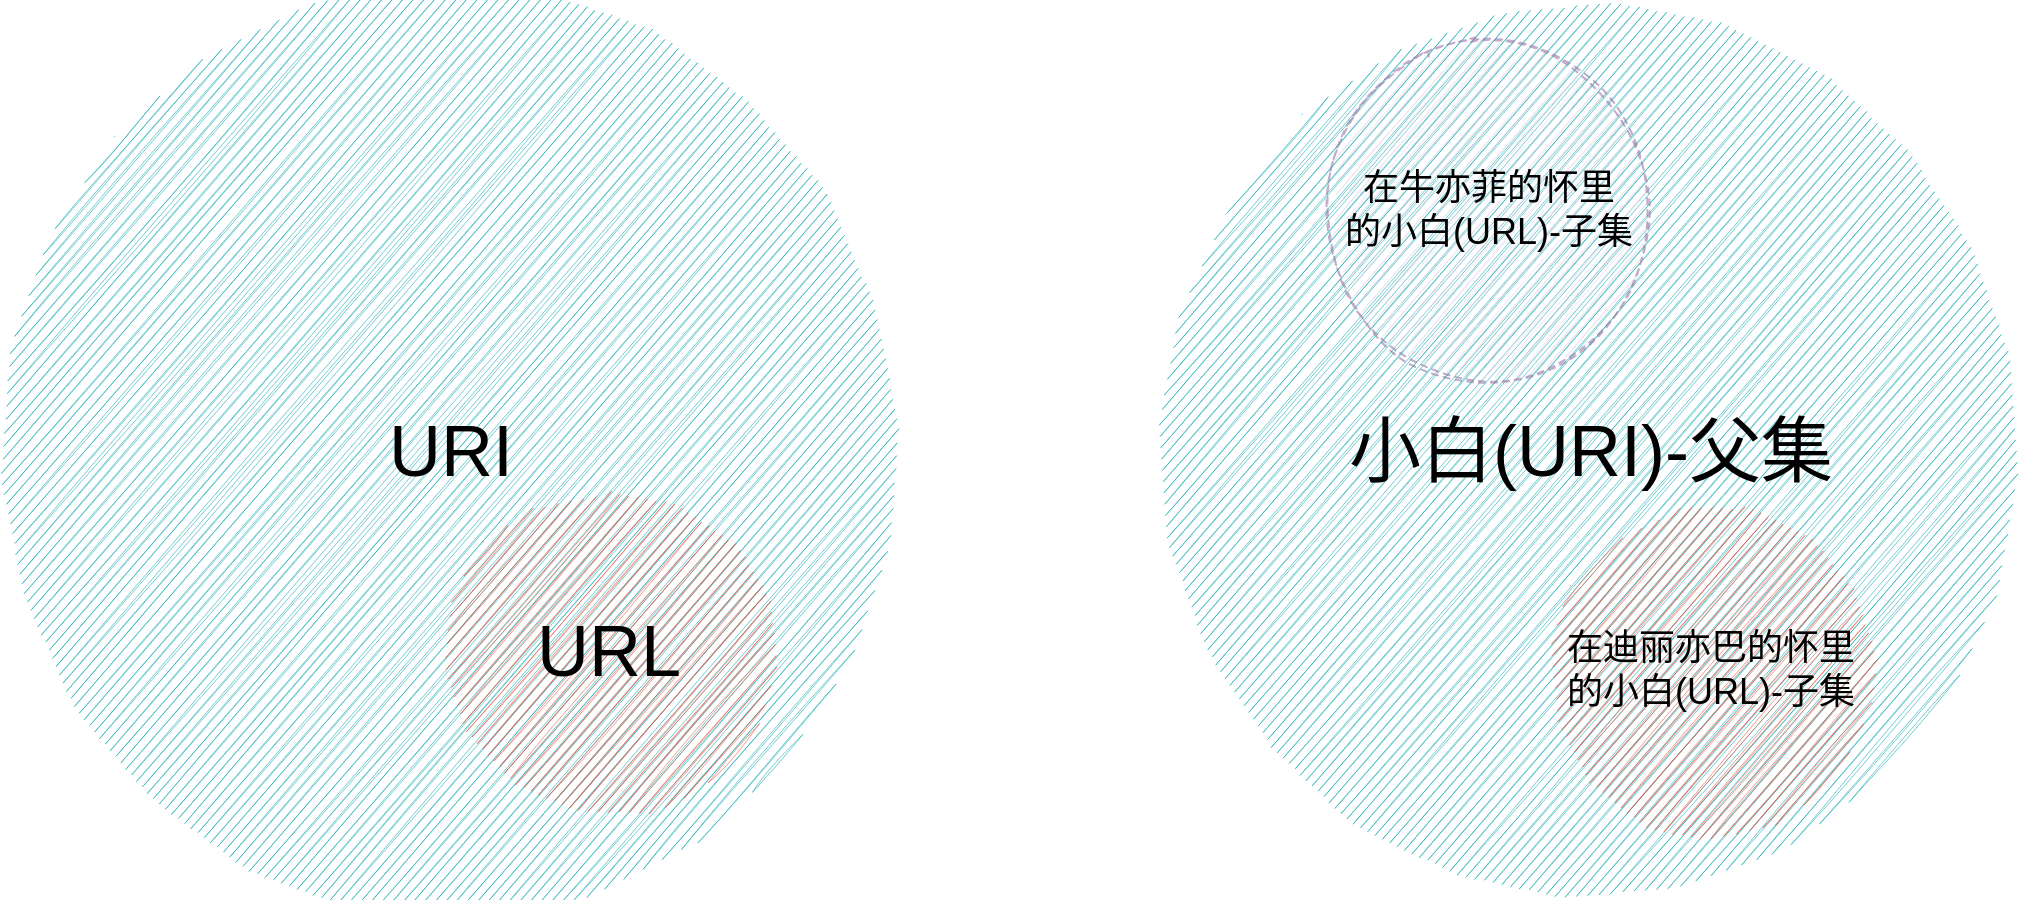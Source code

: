 <mxfile version="14.2.6" type="github">
  <diagram id="3228e29e-7158-1315-38df-8450db1d8a1d" name="Page-1">
    <mxGraphModel dx="1647" dy="825" grid="1" gridSize="10" guides="1" tooltips="1" connect="1" arrows="1" fold="1" page="1" pageScale="1" pageWidth="1169" pageHeight="827" background="#ffffff" math="0" shadow="0">
      <root>
        <mxCell id="0" />
        <mxCell id="1" parent="0" />
        <mxCell id="21532" value="&lt;font style=&quot;font-size: 36px&quot;&gt;URI&lt;/font&gt;" style="ellipse;fillColor=#12AAB5;opacity=60;strokeColor=none;html=1;sketch=1;dashed=1;" parent="1" vertex="1">
          <mxGeometry x="230" y="69" width="449.5" height="449.5" as="geometry" />
        </mxCell>
        <mxCell id="21533" value="&lt;font style=&quot;font-size: 36px&quot;&gt;URL&lt;/font&gt;" style="ellipse;fillColor=#e85642;opacity=60;strokeColor=none;html=1;sketch=1;dashed=1;" parent="1" vertex="1">
          <mxGeometry x="450" y="310" width="168.5" height="168.5" as="geometry" />
        </mxCell>
        <mxCell id="VFPgpmllmtyIsF2QO62N-21540" value="&lt;span style=&quot;font-size: 36px&quot;&gt;小白(URI)-父集&lt;/span&gt;" style="ellipse;fillColor=#12AAB5;opacity=60;strokeColor=none;html=1;sketch=1;dashed=1;" parent="1" vertex="1">
          <mxGeometry x="800" y="69" width="449.5" height="449.5" as="geometry" />
        </mxCell>
        <mxCell id="VFPgpmllmtyIsF2QO62N-21541" value="&lt;font style=&quot;font-size: 18px&quot;&gt;在迪丽亦巴的怀里&lt;br&gt;的小白(URL)&lt;/font&gt;&lt;span style=&quot;font-size: 18px&quot;&gt;-子集&lt;/span&gt;" style="ellipse;fillColor=#e85642;opacity=60;strokeColor=none;html=1;sketch=1;dashed=1;" parent="1" vertex="1">
          <mxGeometry x="1001" y="320" width="168.5" height="168.5" as="geometry" />
        </mxCell>
        <mxCell id="VFPgpmllmtyIsF2QO62N-21542" value="&lt;font style=&quot;font-size: 18px&quot;&gt;在牛亦菲的怀里&lt;br&gt;的小白(URL)-子集&lt;/font&gt;" style="ellipse;fillColor=#e1d5e7;opacity=60;strokeColor=#9673a6;html=1;sketch=1;dashed=1;" parent="1" vertex="1">
          <mxGeometry x="889.5" y="90" width="168.5" height="168.5" as="geometry" />
        </mxCell>
      </root>
    </mxGraphModel>
  </diagram>
</mxfile>
